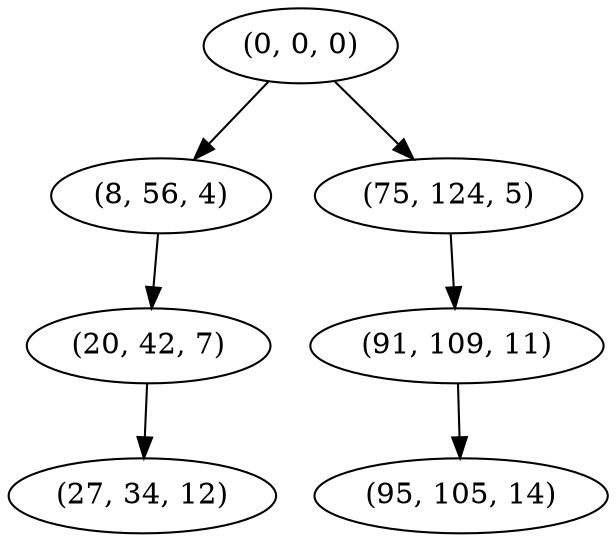 digraph tree {
    "(0, 0, 0)";
    "(8, 56, 4)";
    "(20, 42, 7)";
    "(27, 34, 12)";
    "(75, 124, 5)";
    "(91, 109, 11)";
    "(95, 105, 14)";
    "(0, 0, 0)" -> "(8, 56, 4)";
    "(0, 0, 0)" -> "(75, 124, 5)";
    "(8, 56, 4)" -> "(20, 42, 7)";
    "(20, 42, 7)" -> "(27, 34, 12)";
    "(75, 124, 5)" -> "(91, 109, 11)";
    "(91, 109, 11)" -> "(95, 105, 14)";
}
